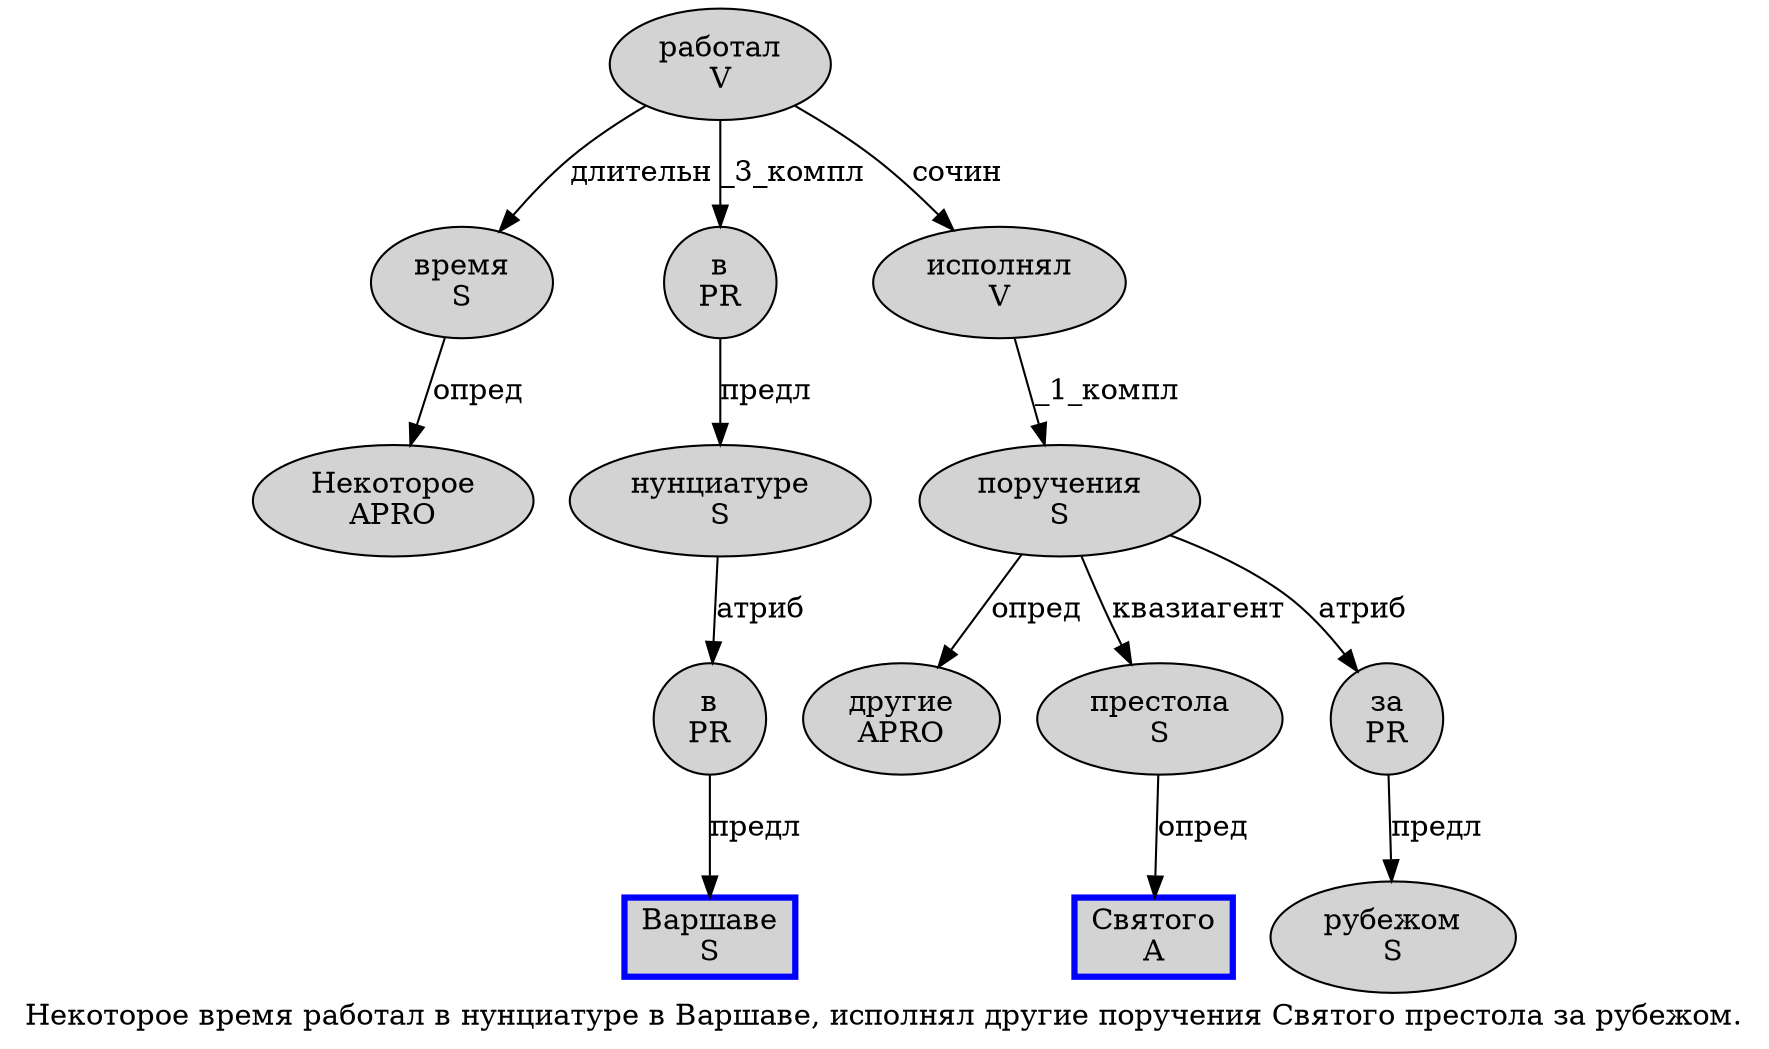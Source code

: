 digraph SENTENCE_1563 {
	graph [label="Некоторое время работал в нунциатуре в Варшаве, исполнял другие поручения Святого престола за рубежом."]
	node [style=filled]
		0 [label="Некоторое
APRO" color="" fillcolor=lightgray penwidth=1 shape=ellipse]
		1 [label="время
S" color="" fillcolor=lightgray penwidth=1 shape=ellipse]
		2 [label="работал
V" color="" fillcolor=lightgray penwidth=1 shape=ellipse]
		3 [label="в
PR" color="" fillcolor=lightgray penwidth=1 shape=ellipse]
		4 [label="нунциатуре
S" color="" fillcolor=lightgray penwidth=1 shape=ellipse]
		5 [label="в
PR" color="" fillcolor=lightgray penwidth=1 shape=ellipse]
		6 [label="Варшаве
S" color=blue fillcolor=lightgray penwidth=3 shape=box]
		8 [label="исполнял
V" color="" fillcolor=lightgray penwidth=1 shape=ellipse]
		9 [label="другие
APRO" color="" fillcolor=lightgray penwidth=1 shape=ellipse]
		10 [label="поручения
S" color="" fillcolor=lightgray penwidth=1 shape=ellipse]
		11 [label="Святого
A" color=blue fillcolor=lightgray penwidth=3 shape=box]
		12 [label="престола
S" color="" fillcolor=lightgray penwidth=1 shape=ellipse]
		13 [label="за
PR" color="" fillcolor=lightgray penwidth=1 shape=ellipse]
		14 [label="рубежом
S" color="" fillcolor=lightgray penwidth=1 shape=ellipse]
			4 -> 5 [label="атриб"]
			5 -> 6 [label="предл"]
			3 -> 4 [label="предл"]
			13 -> 14 [label="предл"]
			12 -> 11 [label="опред"]
			10 -> 9 [label="опред"]
			10 -> 12 [label="квазиагент"]
			10 -> 13 [label="атриб"]
			1 -> 0 [label="опред"]
			8 -> 10 [label="_1_компл"]
			2 -> 1 [label="длительн"]
			2 -> 3 [label="_3_компл"]
			2 -> 8 [label="сочин"]
}